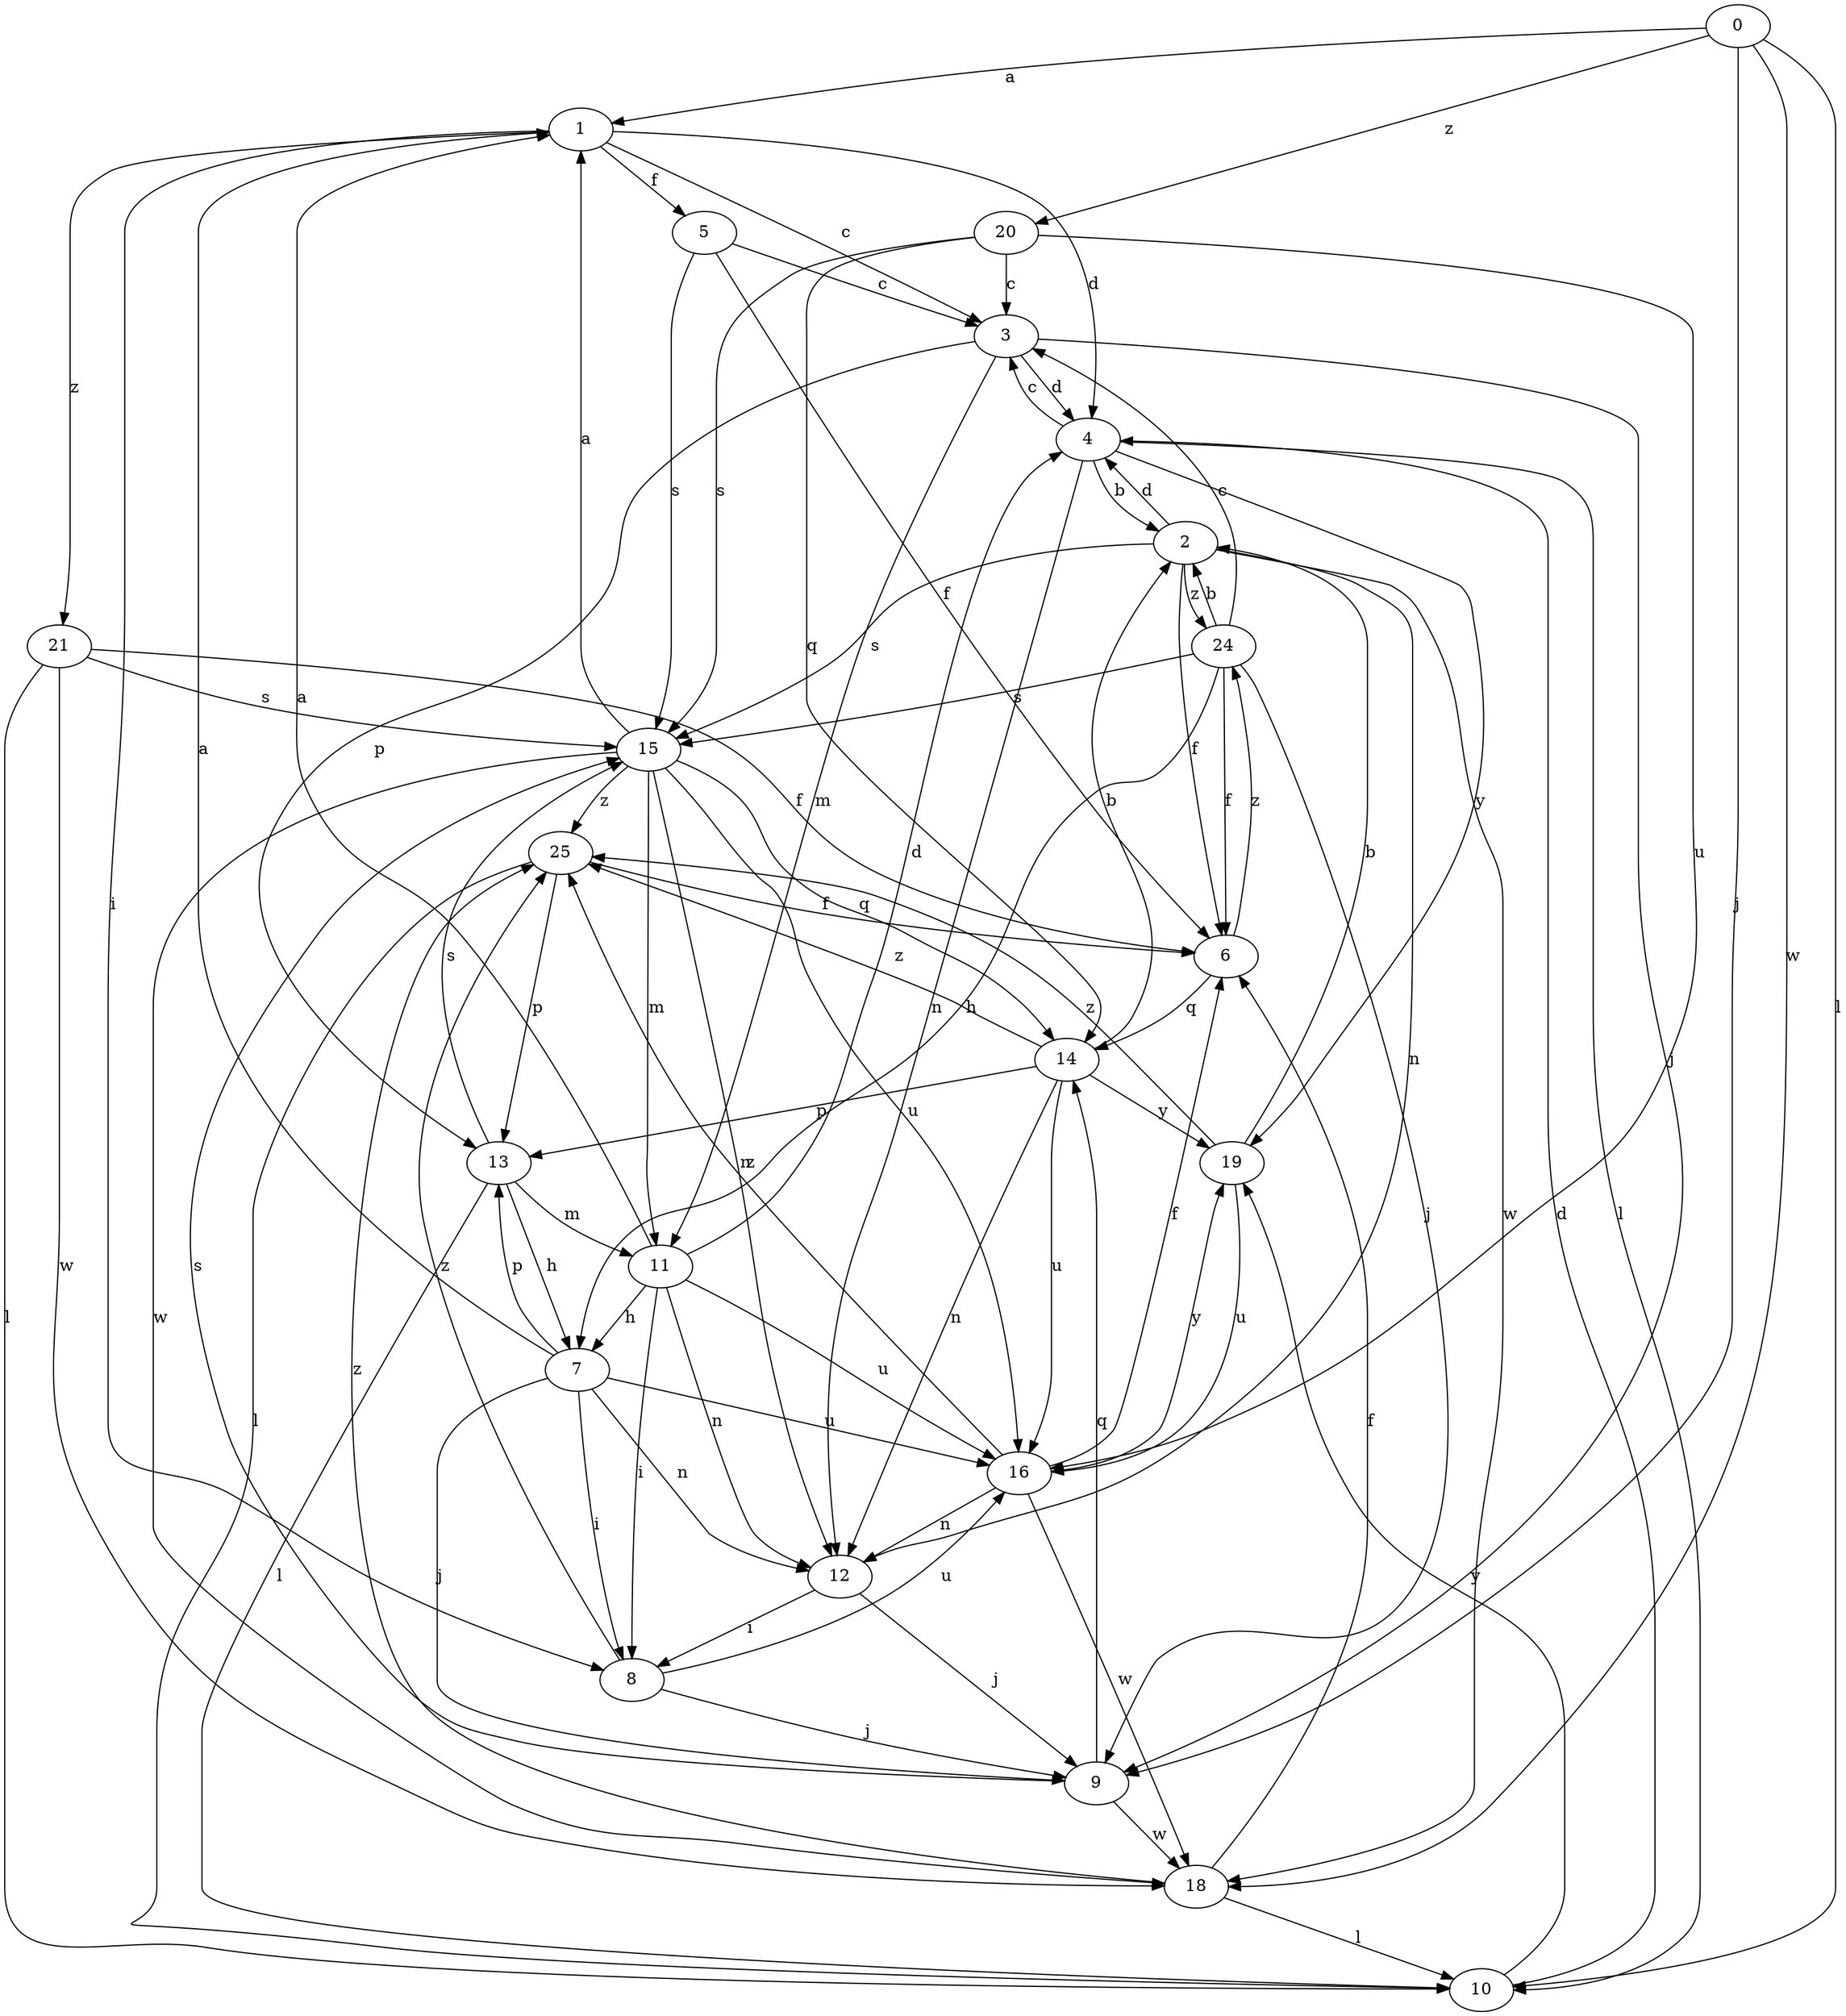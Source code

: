 strict digraph  {
1;
2;
3;
4;
5;
6;
7;
8;
9;
10;
11;
12;
13;
14;
15;
16;
18;
19;
20;
21;
24;
0;
25;
1 -> 3  [label=c];
1 -> 4  [label=d];
1 -> 5  [label=f];
1 -> 8  [label=i];
1 -> 21  [label=z];
2 -> 4  [label=d];
2 -> 6  [label=f];
2 -> 12  [label=n];
2 -> 15  [label=s];
2 -> 18  [label=w];
2 -> 24  [label=z];
3 -> 4  [label=d];
3 -> 9  [label=j];
3 -> 11  [label=m];
3 -> 13  [label=p];
4 -> 2  [label=b];
4 -> 3  [label=c];
4 -> 10  [label=l];
4 -> 12  [label=n];
4 -> 19  [label=y];
5 -> 3  [label=c];
5 -> 6  [label=f];
5 -> 15  [label=s];
6 -> 14  [label=q];
6 -> 24  [label=z];
7 -> 1  [label=a];
7 -> 8  [label=i];
7 -> 9  [label=j];
7 -> 12  [label=n];
7 -> 13  [label=p];
7 -> 16  [label=u];
8 -> 9  [label=j];
8 -> 16  [label=u];
8 -> 25  [label=z];
9 -> 14  [label=q];
9 -> 15  [label=s];
9 -> 18  [label=w];
10 -> 4  [label=d];
10 -> 19  [label=y];
11 -> 1  [label=a];
11 -> 4  [label=d];
11 -> 7  [label=h];
11 -> 8  [label=i];
11 -> 12  [label=n];
11 -> 16  [label=u];
12 -> 8  [label=i];
12 -> 9  [label=j];
13 -> 7  [label=h];
13 -> 10  [label=l];
13 -> 11  [label=m];
13 -> 15  [label=s];
14 -> 2  [label=b];
14 -> 12  [label=n];
14 -> 13  [label=p];
14 -> 16  [label=u];
14 -> 19  [label=y];
14 -> 25  [label=z];
15 -> 1  [label=a];
15 -> 11  [label=m];
15 -> 12  [label=n];
15 -> 14  [label=q];
15 -> 16  [label=u];
15 -> 18  [label=w];
15 -> 25  [label=z];
16 -> 6  [label=f];
16 -> 12  [label=n];
16 -> 18  [label=w];
16 -> 19  [label=y];
16 -> 25  [label=z];
18 -> 6  [label=f];
18 -> 10  [label=l];
18 -> 25  [label=z];
19 -> 2  [label=b];
19 -> 16  [label=u];
19 -> 25  [label=z];
20 -> 3  [label=c];
20 -> 14  [label=q];
20 -> 15  [label=s];
20 -> 16  [label=u];
21 -> 6  [label=f];
21 -> 10  [label=l];
21 -> 15  [label=s];
21 -> 18  [label=w];
24 -> 2  [label=b];
24 -> 3  [label=c];
24 -> 6  [label=f];
24 -> 7  [label=h];
24 -> 9  [label=j];
24 -> 15  [label=s];
0 -> 1  [label=a];
0 -> 9  [label=j];
0 -> 10  [label=l];
0 -> 18  [label=w];
0 -> 20  [label=z];
25 -> 6  [label=f];
25 -> 10  [label=l];
25 -> 13  [label=p];
}
